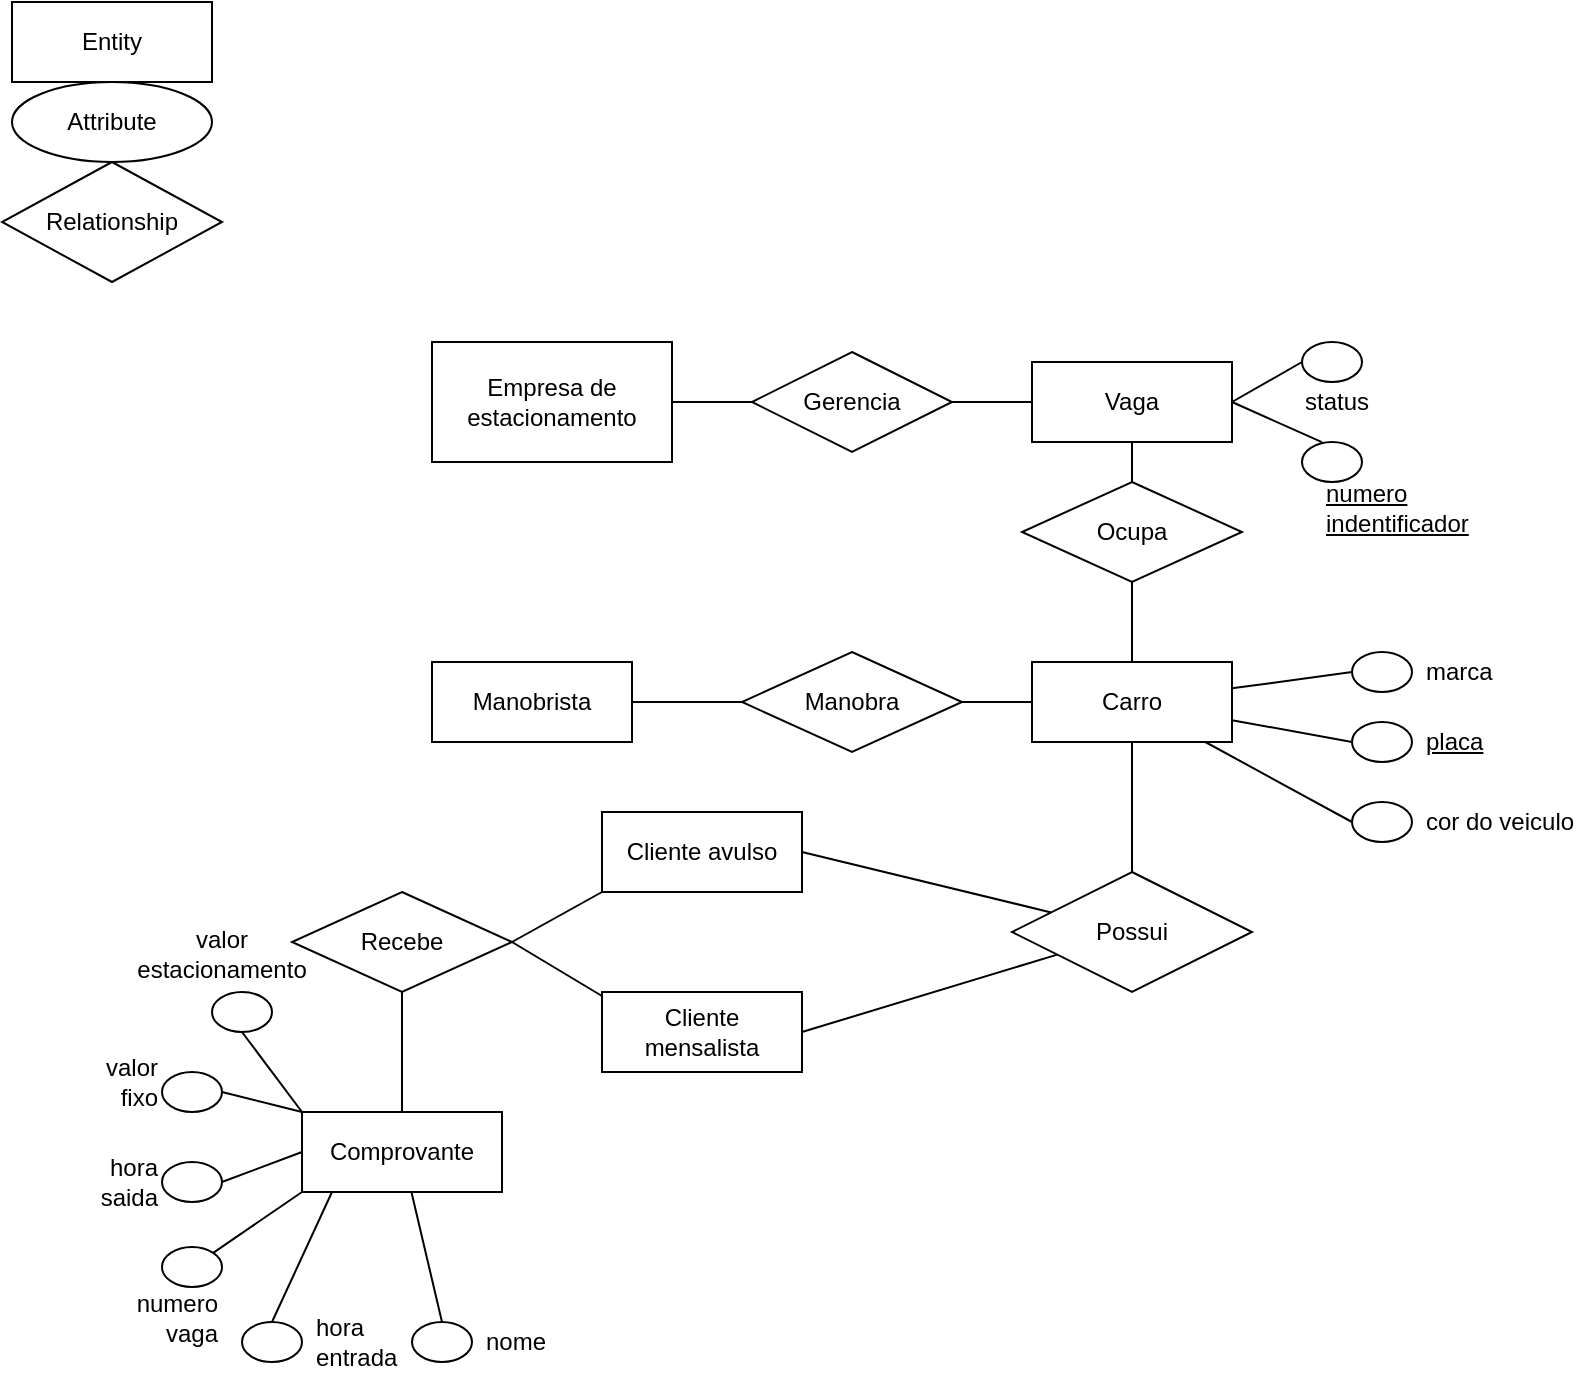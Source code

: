 <mxfile version="24.7.7">
  <diagram name="Página-1" id="pZLGCcorovbGt57ALyU_">
    <mxGraphModel dx="886" dy="859" grid="1" gridSize="10" guides="1" tooltips="1" connect="1" arrows="1" fold="1" page="1" pageScale="1" pageWidth="827" pageHeight="1169" math="0" shadow="0">
      <root>
        <mxCell id="0" />
        <mxCell id="1" parent="0" />
        <mxCell id="0JsRNtkwK--oWNHgLMNd-1" value="Attribute" style="ellipse;whiteSpace=wrap;html=1;align=center;" parent="1" vertex="1">
          <mxGeometry x="10" y="60" width="100" height="40" as="geometry" />
        </mxCell>
        <mxCell id="0JsRNtkwK--oWNHgLMNd-2" value="Entity" style="whiteSpace=wrap;html=1;align=center;" parent="1" vertex="1">
          <mxGeometry x="10" y="20" width="100" height="40" as="geometry" />
        </mxCell>
        <mxCell id="0JsRNtkwK--oWNHgLMNd-3" value="Relationship" style="shape=rhombus;perimeter=rhombusPerimeter;whiteSpace=wrap;html=1;align=center;" parent="1" vertex="1">
          <mxGeometry x="5" y="100" width="110" height="60" as="geometry" />
        </mxCell>
        <mxCell id="0JsRNtkwK--oWNHgLMNd-81" style="rounded=0;orthogonalLoop=1;jettySize=auto;html=1;exitX=1;exitY=0.5;exitDx=0;exitDy=0;entryX=0;entryY=0.5;entryDx=0;entryDy=0;endArrow=none;endFill=0;" parent="1" source="0JsRNtkwK--oWNHgLMNd-4" target="0JsRNtkwK--oWNHgLMNd-17" edge="1">
          <mxGeometry relative="1" as="geometry" />
        </mxCell>
        <mxCell id="0JsRNtkwK--oWNHgLMNd-4" value="Empresa de estacionamento" style="whiteSpace=wrap;html=1;align=center;" parent="1" vertex="1">
          <mxGeometry x="220" y="190" width="120" height="60" as="geometry" />
        </mxCell>
        <mxCell id="0JsRNtkwK--oWNHgLMNd-87" style="rounded=0;orthogonalLoop=1;jettySize=auto;html=1;exitX=0.5;exitY=1;exitDx=0;exitDy=0;entryX=0.5;entryY=0;entryDx=0;entryDy=0;endArrow=none;endFill=0;" parent="1" source="0JsRNtkwK--oWNHgLMNd-5" target="0JsRNtkwK--oWNHgLMNd-86" edge="1">
          <mxGeometry relative="1" as="geometry" />
        </mxCell>
        <mxCell id="0JsRNtkwK--oWNHgLMNd-5" value="Vaga" style="whiteSpace=wrap;html=1;align=center;" parent="1" vertex="1">
          <mxGeometry x="520" y="200" width="100" height="40" as="geometry" />
        </mxCell>
        <mxCell id="0JsRNtkwK--oWNHgLMNd-7" value="numero indentificador" style="ellipse;whiteSpace=wrap;html=1;align=left;spacingRight=0;spacingTop=45;spacingLeft=10;fontStyle=4" parent="1" vertex="1">
          <mxGeometry x="655" y="240" width="30" height="20" as="geometry" />
        </mxCell>
        <mxCell id="0JsRNtkwK--oWNHgLMNd-8" value="" style="endArrow=none;html=1;rounded=0;entryX=0.332;entryY=0.004;entryDx=0;entryDy=0;entryPerimeter=0;exitX=1;exitY=0.5;exitDx=0;exitDy=0;" parent="1" source="0JsRNtkwK--oWNHgLMNd-5" target="0JsRNtkwK--oWNHgLMNd-7" edge="1">
          <mxGeometry relative="1" as="geometry">
            <mxPoint x="620" y="250" as="sourcePoint" />
            <mxPoint x="650" y="250" as="targetPoint" />
          </mxGeometry>
        </mxCell>
        <mxCell id="0JsRNtkwK--oWNHgLMNd-9" value="&lt;span style=&quot;text-wrap: nowrap;&quot;&gt;status&lt;/span&gt;" style="ellipse;whiteSpace=wrap;html=1;align=center;spacingTop=40;spacingLeft=5;" parent="1" vertex="1">
          <mxGeometry x="655" y="190" width="30" height="20" as="geometry" />
        </mxCell>
        <mxCell id="0JsRNtkwK--oWNHgLMNd-12" value="" style="endArrow=none;html=1;rounded=0;entryX=0;entryY=0.5;entryDx=0;entryDy=0;exitX=1;exitY=0.5;exitDx=0;exitDy=0;" parent="1" source="0JsRNtkwK--oWNHgLMNd-5" target="0JsRNtkwK--oWNHgLMNd-9" edge="1">
          <mxGeometry relative="1" as="geometry">
            <mxPoint x="640" y="240" as="sourcePoint" />
            <mxPoint x="660" y="250" as="targetPoint" />
          </mxGeometry>
        </mxCell>
        <mxCell id="0JsRNtkwK--oWNHgLMNd-82" style="rounded=0;orthogonalLoop=1;jettySize=auto;html=1;exitX=1;exitY=0.5;exitDx=0;exitDy=0;entryX=0;entryY=0.5;entryDx=0;entryDy=0;endArrow=none;endFill=0;" parent="1" source="0JsRNtkwK--oWNHgLMNd-17" target="0JsRNtkwK--oWNHgLMNd-5" edge="1">
          <mxGeometry relative="1" as="geometry" />
        </mxCell>
        <mxCell id="0JsRNtkwK--oWNHgLMNd-17" value="Gerencia" style="shape=rhombus;perimeter=rhombusPerimeter;whiteSpace=wrap;html=1;align=center;" parent="1" vertex="1">
          <mxGeometry x="380" y="195" width="100" height="50" as="geometry" />
        </mxCell>
        <mxCell id="0JsRNtkwK--oWNHgLMNd-89" style="rounded=0;orthogonalLoop=1;jettySize=auto;html=1;exitX=0;exitY=1;exitDx=0;exitDy=0;entryX=1;entryY=0.5;entryDx=0;entryDy=0;endArrow=none;endFill=0;" parent="1" source="0JsRNtkwK--oWNHgLMNd-20" target="0JsRNtkwK--oWNHgLMNd-46" edge="1">
          <mxGeometry relative="1" as="geometry" />
        </mxCell>
        <mxCell id="0JsRNtkwK--oWNHgLMNd-20" value="Cliente avulso" style="whiteSpace=wrap;html=1;align=center;" parent="1" vertex="1">
          <mxGeometry x="305" y="425" width="100" height="40" as="geometry" />
        </mxCell>
        <mxCell id="9XOGc22TTN0IyRlSuj3M-8" style="rounded=0;orthogonalLoop=1;jettySize=auto;html=1;endArrow=none;endFill=0;" edge="1" parent="1" source="0JsRNtkwK--oWNHgLMNd-21" target="0JsRNtkwK--oWNHgLMNd-26">
          <mxGeometry relative="1" as="geometry" />
        </mxCell>
        <mxCell id="9XOGc22TTN0IyRlSuj3M-9" style="rounded=0;orthogonalLoop=1;jettySize=auto;html=1;endArrow=none;endFill=0;" edge="1" parent="1" source="0JsRNtkwK--oWNHgLMNd-21" target="0JsRNtkwK--oWNHgLMNd-31">
          <mxGeometry relative="1" as="geometry" />
        </mxCell>
        <mxCell id="0JsRNtkwK--oWNHgLMNd-21" value="Manobra" style="shape=rhombus;perimeter=rhombusPerimeter;whiteSpace=wrap;html=1;align=center;" parent="1" vertex="1">
          <mxGeometry x="375" y="345" width="110" height="50" as="geometry" />
        </mxCell>
        <mxCell id="9XOGc22TTN0IyRlSuj3M-7" style="rounded=0;orthogonalLoop=1;jettySize=auto;html=1;entryX=0.5;entryY=0;entryDx=0;entryDy=0;endArrow=none;endFill=0;" edge="1" parent="1" source="0JsRNtkwK--oWNHgLMNd-26" target="9XOGc22TTN0IyRlSuj3M-2">
          <mxGeometry relative="1" as="geometry" />
        </mxCell>
        <mxCell id="9XOGc22TTN0IyRlSuj3M-11" style="rounded=0;orthogonalLoop=1;jettySize=auto;html=1;entryX=0;entryY=0.5;entryDx=0;entryDy=0;endArrow=none;endFill=0;" edge="1" parent="1" source="0JsRNtkwK--oWNHgLMNd-26" target="0JsRNtkwK--oWNHgLMNd-55">
          <mxGeometry relative="1" as="geometry" />
        </mxCell>
        <mxCell id="9XOGc22TTN0IyRlSuj3M-12" style="rounded=0;orthogonalLoop=1;jettySize=auto;html=1;entryX=0;entryY=0.5;entryDx=0;entryDy=0;endArrow=none;endFill=0;" edge="1" parent="1" source="0JsRNtkwK--oWNHgLMNd-26" target="0JsRNtkwK--oWNHgLMNd-42">
          <mxGeometry relative="1" as="geometry" />
        </mxCell>
        <mxCell id="9XOGc22TTN0IyRlSuj3M-13" style="rounded=0;orthogonalLoop=1;jettySize=auto;html=1;entryX=0;entryY=0.5;entryDx=0;entryDy=0;endArrow=none;endFill=0;" edge="1" parent="1" source="0JsRNtkwK--oWNHgLMNd-26" target="0JsRNtkwK--oWNHgLMNd-53">
          <mxGeometry relative="1" as="geometry" />
        </mxCell>
        <mxCell id="0JsRNtkwK--oWNHgLMNd-26" value="Carro" style="whiteSpace=wrap;html=1;align=center;" parent="1" vertex="1">
          <mxGeometry x="520" y="350" width="100" height="40" as="geometry" />
        </mxCell>
        <mxCell id="0JsRNtkwK--oWNHgLMNd-31" value="Manobrista" style="whiteSpace=wrap;html=1;align=center;" parent="1" vertex="1">
          <mxGeometry x="220" y="350" width="100" height="40" as="geometry" />
        </mxCell>
        <mxCell id="0JsRNtkwK--oWNHgLMNd-42" value="&lt;span style=&quot;text-wrap: nowrap;&quot;&gt;placa&lt;/span&gt;" style="ellipse;whiteSpace=wrap;html=1;align=left;spacingRight=30;spacingLeft=35;fontStyle=4" parent="1" vertex="1">
          <mxGeometry x="680" y="380" width="30" height="20" as="geometry" />
        </mxCell>
        <mxCell id="0JsRNtkwK--oWNHgLMNd-46" value="Recebe" style="shape=rhombus;perimeter=rhombusPerimeter;whiteSpace=wrap;html=1;align=center;" parent="1" vertex="1">
          <mxGeometry x="150" y="465" width="110" height="50" as="geometry" />
        </mxCell>
        <mxCell id="0JsRNtkwK--oWNHgLMNd-72" style="rounded=0;orthogonalLoop=1;jettySize=auto;html=1;exitX=0;exitY=1;exitDx=0;exitDy=0;endArrow=none;endFill=0;entryX=1;entryY=0;entryDx=0;entryDy=0;" parent="1" source="0JsRNtkwK--oWNHgLMNd-48" target="0JsRNtkwK--oWNHgLMNd-64" edge="1">
          <mxGeometry relative="1" as="geometry">
            <mxPoint x="145" y="645" as="targetPoint" />
          </mxGeometry>
        </mxCell>
        <mxCell id="0JsRNtkwK--oWNHgLMNd-73" style="rounded=0;orthogonalLoop=1;jettySize=auto;html=1;exitX=0.15;exitY=1;exitDx=0;exitDy=0;entryX=0.5;entryY=0;entryDx=0;entryDy=0;endArrow=none;endFill=0;exitPerimeter=0;" parent="1" source="0JsRNtkwK--oWNHgLMNd-48" target="0JsRNtkwK--oWNHgLMNd-63" edge="1">
          <mxGeometry relative="1" as="geometry" />
        </mxCell>
        <mxCell id="0JsRNtkwK--oWNHgLMNd-76" style="rounded=0;orthogonalLoop=1;jettySize=auto;html=1;exitX=0;exitY=0.5;exitDx=0;exitDy=0;entryX=1;entryY=0.5;entryDx=0;entryDy=0;endArrow=none;endFill=0;" parent="1" source="0JsRNtkwK--oWNHgLMNd-48" target="0JsRNtkwK--oWNHgLMNd-54" edge="1">
          <mxGeometry relative="1" as="geometry" />
        </mxCell>
        <mxCell id="0JsRNtkwK--oWNHgLMNd-80" style="rounded=0;orthogonalLoop=1;jettySize=auto;html=1;exitX=0;exitY=0;exitDx=0;exitDy=0;entryX=0.5;entryY=1;entryDx=0;entryDy=0;endArrow=none;endFill=0;" parent="1" source="0JsRNtkwK--oWNHgLMNd-48" target="0JsRNtkwK--oWNHgLMNd-79" edge="1">
          <mxGeometry relative="1" as="geometry" />
        </mxCell>
        <mxCell id="9XOGc22TTN0IyRlSuj3M-15" style="rounded=0;orthogonalLoop=1;jettySize=auto;html=1;entryX=0.5;entryY=0;entryDx=0;entryDy=0;endArrow=none;endFill=0;" edge="1" parent="1" source="0JsRNtkwK--oWNHgLMNd-48" target="9XOGc22TTN0IyRlSuj3M-14">
          <mxGeometry relative="1" as="geometry" />
        </mxCell>
        <mxCell id="0JsRNtkwK--oWNHgLMNd-48" value="Comprovante" style="whiteSpace=wrap;html=1;align=center;" parent="1" vertex="1">
          <mxGeometry x="155" y="575" width="100" height="40" as="geometry" />
        </mxCell>
        <mxCell id="0JsRNtkwK--oWNHgLMNd-53" value="&lt;span style=&quot;text-wrap: nowrap;&quot;&gt;cor do veiculo&lt;/span&gt;" style="ellipse;whiteSpace=wrap;html=1;align=left;spacingRight=30;spacingLeft=35;" parent="1" vertex="1">
          <mxGeometry x="680" y="420" width="30" height="20" as="geometry" />
        </mxCell>
        <mxCell id="0JsRNtkwK--oWNHgLMNd-54" value="hora&lt;br&gt;saida" style="ellipse;whiteSpace=wrap;html=1;align=right;spacingRight=30;" parent="1" vertex="1">
          <mxGeometry x="85" y="600" width="30" height="20" as="geometry" />
        </mxCell>
        <mxCell id="0JsRNtkwK--oWNHgLMNd-55" value="&lt;span style=&quot;text-wrap: nowrap;&quot;&gt;marca&lt;/span&gt;" style="ellipse;whiteSpace=wrap;html=1;align=left;spacingRight=30;spacingLeft=35;" parent="1" vertex="1">
          <mxGeometry x="680" y="345" width="30" height="20" as="geometry" />
        </mxCell>
        <mxCell id="0JsRNtkwK--oWNHgLMNd-63" value="&lt;span style=&quot;text-wrap: nowrap;&quot;&gt;&lt;font style=&quot;font-size: 12px;&quot;&gt;hora&lt;br&gt;entrada&lt;/font&gt;&lt;/span&gt;" style="ellipse;whiteSpace=wrap;html=1;align=left;perimeterSpacing=0;spacingLeft=35;" parent="1" vertex="1">
          <mxGeometry x="125" y="680" width="30" height="20" as="geometry" />
        </mxCell>
        <mxCell id="0JsRNtkwK--oWNHgLMNd-64" value="&lt;span style=&quot;text-wrap: nowrap;&quot;&gt;numero&lt;br&gt;vaga&lt;/span&gt;" style="ellipse;whiteSpace=wrap;html=1;align=right;spacingBottom=0;spacingTop=50;" parent="1" vertex="1">
          <mxGeometry x="85" y="642.5" width="30" height="20" as="geometry" />
        </mxCell>
        <mxCell id="9XOGc22TTN0IyRlSuj3M-3" style="rounded=0;orthogonalLoop=1;jettySize=auto;html=1;entryX=1;entryY=0.5;entryDx=0;entryDy=0;endArrow=none;endFill=0;exitX=0.05;exitY=0.125;exitDx=0;exitDy=0;exitPerimeter=0;" edge="1" parent="1" source="0JsRNtkwK--oWNHgLMNd-74" target="0JsRNtkwK--oWNHgLMNd-46">
          <mxGeometry relative="1" as="geometry">
            <mxPoint x="300" y="510" as="sourcePoint" />
            <Array as="points" />
          </mxGeometry>
        </mxCell>
        <mxCell id="0JsRNtkwK--oWNHgLMNd-74" value="Cliente mensalista" style="whiteSpace=wrap;html=1;align=center;" parent="1" vertex="1">
          <mxGeometry x="305" y="515" width="100" height="40" as="geometry" />
        </mxCell>
        <mxCell id="0JsRNtkwK--oWNHgLMNd-77" value="valor&lt;br&gt;fixo" style="ellipse;whiteSpace=wrap;html=1;align=right;spacingRight=30;spacingBottom=10;" parent="1" vertex="1">
          <mxGeometry x="85" y="555" width="30" height="20" as="geometry" />
        </mxCell>
        <mxCell id="0JsRNtkwK--oWNHgLMNd-78" style="rounded=0;orthogonalLoop=1;jettySize=auto;html=1;exitX=0;exitY=0;exitDx=0;exitDy=0;endArrow=none;endFill=0;entryX=1;entryY=0.5;entryDx=0;entryDy=0;" parent="1" source="0JsRNtkwK--oWNHgLMNd-48" target="0JsRNtkwK--oWNHgLMNd-77" edge="1">
          <mxGeometry relative="1" as="geometry">
            <mxPoint x="125" y="565" as="targetPoint" />
          </mxGeometry>
        </mxCell>
        <mxCell id="0JsRNtkwK--oWNHgLMNd-79" value="valor&lt;br&gt;&lt;div style=&quot;&quot;&gt;&lt;span style=&quot;background-color: initial;&quot;&gt;estacionamento&lt;/span&gt;&lt;/div&gt;" style="ellipse;whiteSpace=wrap;html=1;align=center;spacingRight=20;spacingBottom=58;" parent="1" vertex="1">
          <mxGeometry x="110" y="515" width="30" height="20" as="geometry" />
        </mxCell>
        <mxCell id="0JsRNtkwK--oWNHgLMNd-88" style="rounded=0;orthogonalLoop=1;jettySize=auto;html=1;exitX=0.5;exitY=1;exitDx=0;exitDy=0;entryX=0.5;entryY=0;entryDx=0;entryDy=0;endArrow=none;endFill=0;" parent="1" source="0JsRNtkwK--oWNHgLMNd-86" target="0JsRNtkwK--oWNHgLMNd-26" edge="1">
          <mxGeometry relative="1" as="geometry" />
        </mxCell>
        <mxCell id="0JsRNtkwK--oWNHgLMNd-86" value="Ocupa" style="shape=rhombus;perimeter=rhombusPerimeter;whiteSpace=wrap;html=1;align=center;" parent="1" vertex="1">
          <mxGeometry x="515" y="260" width="110" height="50" as="geometry" />
        </mxCell>
        <mxCell id="0JsRNtkwK--oWNHgLMNd-90" style="rounded=0;orthogonalLoop=1;jettySize=auto;html=1;exitX=0.5;exitY=1;exitDx=0;exitDy=0;endArrow=none;endFill=0;entryX=0.5;entryY=0;entryDx=0;entryDy=0;" parent="1" source="0JsRNtkwK--oWNHgLMNd-46" edge="1" target="0JsRNtkwK--oWNHgLMNd-48">
          <mxGeometry relative="1" as="geometry">
            <mxPoint x="185" y="575" as="targetPoint" />
          </mxGeometry>
        </mxCell>
        <mxCell id="9XOGc22TTN0IyRlSuj3M-5" style="rounded=0;orthogonalLoop=1;jettySize=auto;html=1;entryX=1;entryY=0.5;entryDx=0;entryDy=0;endArrow=none;endFill=0;" edge="1" parent="1" source="9XOGc22TTN0IyRlSuj3M-2" target="0JsRNtkwK--oWNHgLMNd-20">
          <mxGeometry relative="1" as="geometry" />
        </mxCell>
        <mxCell id="9XOGc22TTN0IyRlSuj3M-6" style="rounded=0;orthogonalLoop=1;jettySize=auto;html=1;entryX=1;entryY=0.5;entryDx=0;entryDy=0;endArrow=none;endFill=0;" edge="1" parent="1" source="9XOGc22TTN0IyRlSuj3M-2" target="0JsRNtkwK--oWNHgLMNd-74">
          <mxGeometry relative="1" as="geometry" />
        </mxCell>
        <mxCell id="9XOGc22TTN0IyRlSuj3M-2" value="Possui" style="shape=rhombus;perimeter=rhombusPerimeter;whiteSpace=wrap;html=1;align=center;" vertex="1" parent="1">
          <mxGeometry x="510" y="455" width="120" height="60" as="geometry" />
        </mxCell>
        <mxCell id="9XOGc22TTN0IyRlSuj3M-10" style="edgeStyle=orthogonalEdgeStyle;rounded=0;orthogonalLoop=1;jettySize=auto;html=1;exitX=0.5;exitY=1;exitDx=0;exitDy=0;" edge="1" parent="1" source="0JsRNtkwK--oWNHgLMNd-55" target="0JsRNtkwK--oWNHgLMNd-55">
          <mxGeometry relative="1" as="geometry" />
        </mxCell>
        <mxCell id="9XOGc22TTN0IyRlSuj3M-14" value="&lt;span style=&quot;text-wrap: nowrap;&quot;&gt;nome&lt;/span&gt;" style="ellipse;whiteSpace=wrap;html=1;align=left;perimeterSpacing=0;spacingLeft=35;" vertex="1" parent="1">
          <mxGeometry x="210" y="680" width="30" height="20" as="geometry" />
        </mxCell>
      </root>
    </mxGraphModel>
  </diagram>
</mxfile>
